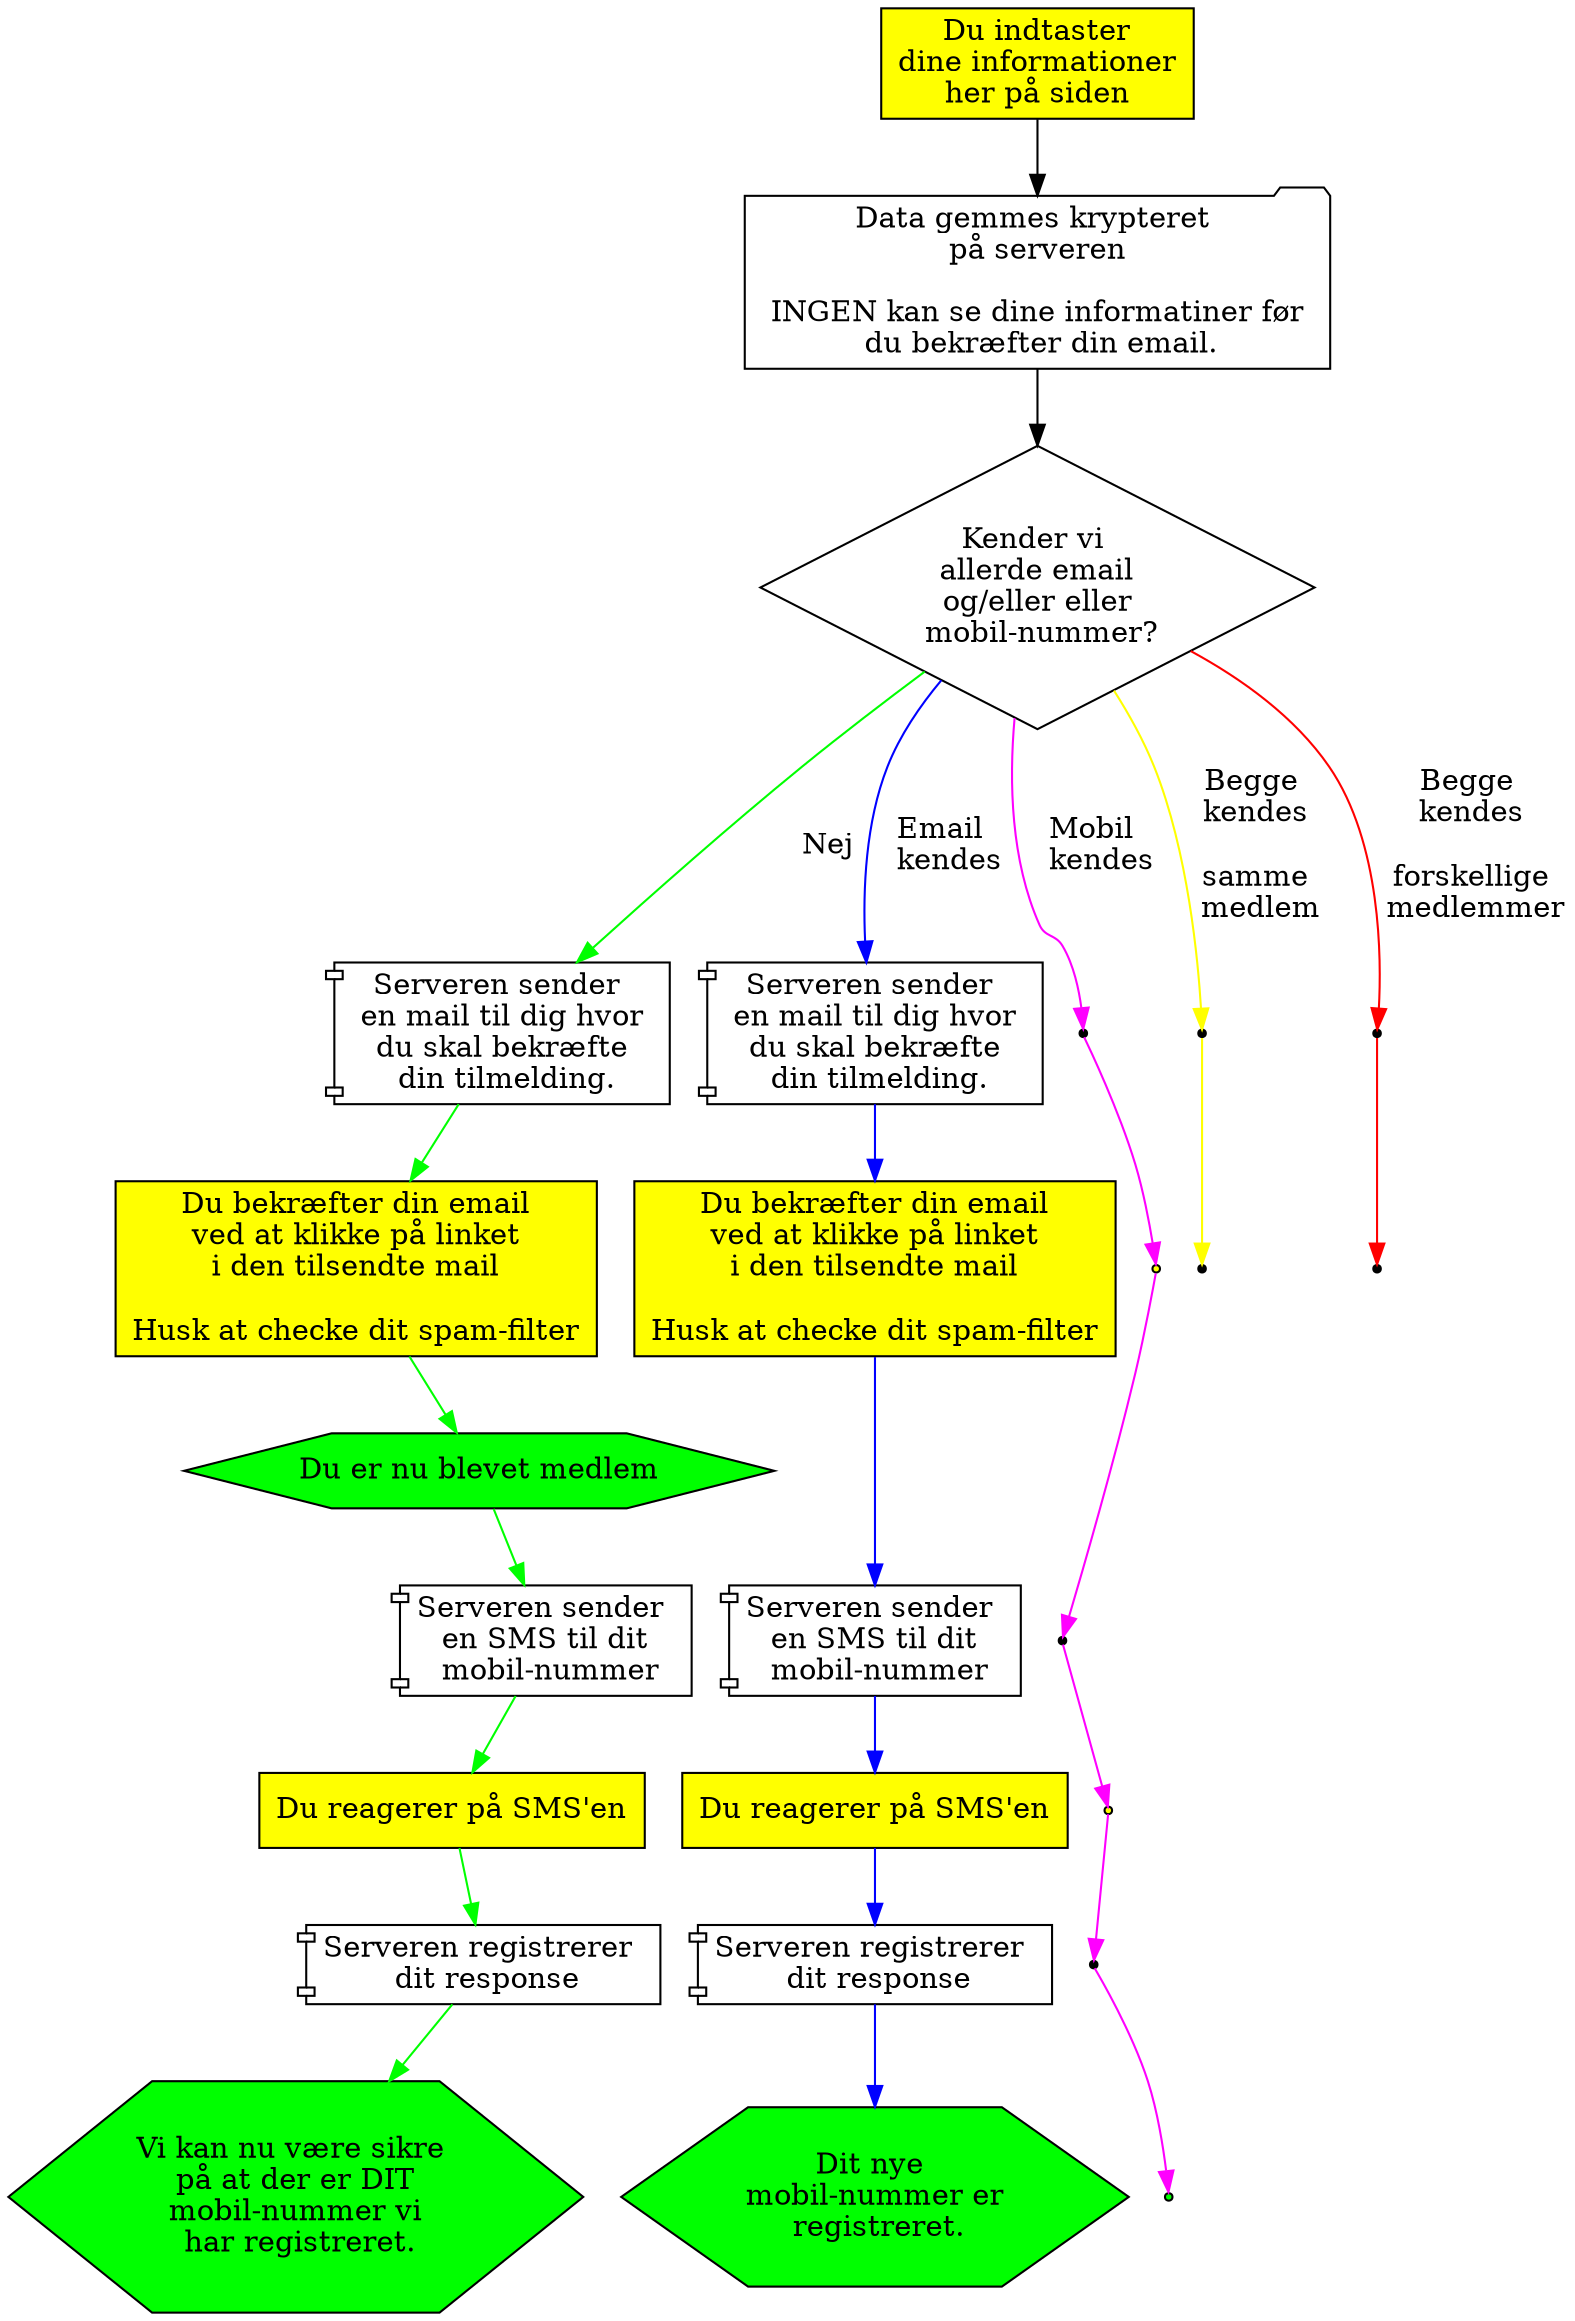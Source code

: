 digraph indmeldelse {
  { # Dine handlinger
    node [ shape=box style=filled fillcolor=yellow ];
    indtast                [label="Du indtaster\ndine informationer\nher på siden"];
    subgraph cluster_server_sender_email {
      style=invis;
      node                 [label="Du bekræfter din email\nved at klikke på linket\ni den tilsendte mail\n\nHusk at checke dit spam-filter"];
      confirm_email_nyt_medlem;
      confirm_email_email_known;
      confirm_email_mobil_known [shape=point];
    }
    subgraph cluster_server_sender_sms {
      style=invis;
      node                 [label="Du reagerer på SMS'en"];
      confirm_sms_nyt_medlem;
      confirm_sms_email_known;
      confirm_sms_mobil_known [shape=point];
    }
  }
  send_tilmelding        [shape=folder label="Data gemmes krypteret \n på serveren \n \n INGEN kan se dine informatiner før \n du bekræfter din email."];
  { # Server-aktiviteter
    node [shape=component];
    subgraph cluster_server_sender_email {
      style=invis;
      node                 [label="Serveren sender \n en mail til dig hvor \n du skal bekræfte \n din tilmelding."];
      server_sender_emai_nyt_medlem;
      server_sender_email_email_known;
      server_sender_email_mobil_known [shape=point];
    }
    subgraph cluster_server_sender_sms {
      style=invis;
      node                 [label="Serveren sender \n en SMS til dit \n mobil-nummer"];
      server_sender_sms_nyt_medlem;
      server_sender_sms_email_known;
      server_sender_sms_mobil_known [shape=point];
    }
    subgraph cluster_sms_confirmed {
      style=invis;
      node                 [label="Serveren registrerer \n dit response"];
      sms_confirmed_nyt_medlem;
      sms_confirmed_email_known;
      sms_confirmed_mobil_known [shape=point];
    }
  }
  { # Results
    node [shape=hexagon   style=filled fillcolor=green ];
    du_biver_medlem        [label="Du er nu blevet medlem"];
    mobile_ok              [label="Vi kan nu være sikre \n på at der er DIT \n mobil-nummer vi \n har registreret."]; 
    email_added            [label="Den nye \n ekstra email er \n registreret." shape=point];
    mobil_added            [label="Dit nye \n mobil-nummer er \n registreret."]; 
  }
  { # Valg
    node [shape=diamond];
    findes_allerede        [label="Kender vi \n allerde email \n og/eller eller \n mobil-nummer?"];
  }

  node [shape=point];

  indtast -> send_tilmelding -> findes_allerede;
  {
    edge [color=green];
                                findes_allerede -> server_sender_emai_nyt_medlem   [label="Nej"];
                                                   server_sender_emai_nyt_medlem   -> confirm_email_nyt_medlem  -> du_biver_medlem ->
                                                   server_sender_sms_nyt_medlem    -> confirm_sms_nyt_medlem    -> sms_confirmed_nyt_medlem  -> mobile_ok;
  }
  {
    edge [color=blue];
                                findes_allerede -> server_sender_email_email_known [label="Email \n kendes"];
                                                   server_sender_email_email_known -> confirm_email_email_known ->
                                                   server_sender_sms_email_known   -> confirm_sms_email_known   -> sms_confirmed_email_known -> mobil_added;
  }
  {
    edge [color=magenta];
                                findes_allerede -> server_sender_email_mobil_known [label="Mobil \n kendes"];
                                                   server_sender_email_mobil_known -> confirm_email_mobil_known ->
                                                   server_sender_sms_mobil_known   -> confirm_sms_mobil_known   -> sms_confirmed_mobil_known -> email_added;
  }
  {
    edge [color=yellow];
                                findes_allerede-> samme_member                     [label="Begge \n kendes \n\n samme \n medlem"];
                                                  samme_member                     -> already_member_email;
  }
  {
    edge [color=red];
                                findes_allerede-> different_members                [label="Begge \n kendes \n\n forskellige \n medlemmer"];
                                                  different_members                -> diffierent_members_email;
  }
}
